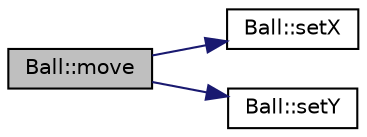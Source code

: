 digraph "Ball::move"
{
  edge [fontname="Helvetica",fontsize="10",labelfontname="Helvetica",labelfontsize="10"];
  node [fontname="Helvetica",fontsize="10",shape=record];
  rankdir="LR";
  Node1 [label="Ball::move",height=0.2,width=0.4,color="black", fillcolor="grey75", style="filled", fontcolor="black"];
  Node1 -> Node2 [color="midnightblue",fontsize="10",style="solid",fontname="Helvetica"];
  Node2 [label="Ball::setX",height=0.2,width=0.4,color="black", fillcolor="white", style="filled",URL="$classBall.html#a5499dc9c66f5f79c535ca970b02a9cee"];
  Node1 -> Node3 [color="midnightblue",fontsize="10",style="solid",fontname="Helvetica"];
  Node3 [label="Ball::setY",height=0.2,width=0.4,color="black", fillcolor="white", style="filled",URL="$classBall.html#a3216c6c42326d379f4a884993bea7e70"];
}
